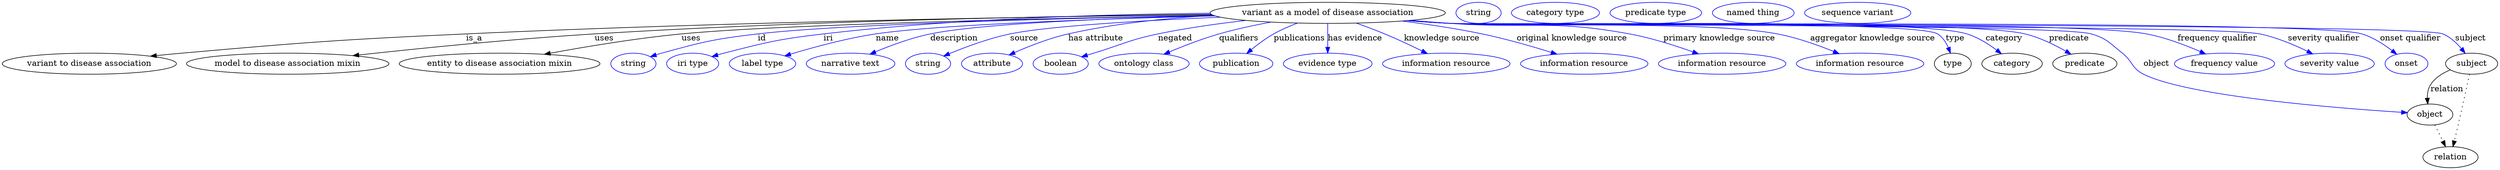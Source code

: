 digraph {
	graph [bb="0,0,4247.4,283"];
	node [label="\N"];
	"variant as a model of disease association"	[height=0.5,
		label="variant as a model of disease association",
		pos="2255.2,265",
		width=5.5606];
	"variant to disease association"	[height=0.5,
		pos="148.19,178",
		width=4.1163];
	"variant as a model of disease association" -> "variant to disease association"	[label=is_a,
		lp="804.19,221.5",
		pos="e,252.43,190.88 2057.5,262.04 1776,258.62 1243.4,249.82 790.19,229 574.36,219.08 520.41,214.97 305.19,196 291.45,194.79 277.05,193.4 \
262.78,191.94"];
	"model to disease association mixin"	[height=0.5,
		pos="486.19,178",
		width=4.7843];
	"variant as a model of disease association" -> "model to disease association mixin"	[label=uses,
		lp="1025.7,221.5",
		pos="e,597.22,191.8 2056.7,262.54 1810.7,259.77 1378.7,251.83 1009.2,229 871.16,220.47 713.19,204.51 607.31,192.91"];
	"entity to disease association mixin"	[height=0.5,
		pos="847.19,178",
		width=4.7482];
	"variant as a model of disease association" -> "entity to disease association mixin"	[label=uses,
		lp="1172.7,221.5",
		pos="e,923.34,194.13 2060.4,260.81 1792.9,255.91 1325.7,245.35 1156.2,229 1080.5,221.7 995.19,207.44 933.43,196.01"];
	id	[color=blue,
		height=0.5,
		label=string,
		pos="1074.2,178",
		width=1.0652];
	"variant as a model of disease association" -> id	[color=blue,
		label=id,
		lp="1293.2,221.5",
		pos="e,1103.2,190.01 2060.7,260.71 1821.9,256.02 1430.7,246.03 1286.2,229 1212.3,220.3 1193.9,215.79 1122.2,196 1119.1,195.14 1115.9,\
194.18 1112.7,193.17",
		style=solid];
	iri	[color=blue,
		height=0.5,
		label="iri type",
		pos="1175.2,178",
		width=1.2277];
	"variant as a model of disease association" -> iri	[color=blue,
		label=iri,
		lp="1405.2,221.5",
		pos="e,1208.1,190.21 2054.7,264.42 1880.4,262.73 1621.3,255.3 1397.2,229 1321.2,220.08 1302.3,215.05 1228.2,196 1224.8,195.13 1221.3,\
194.17 1217.8,193.16",
		style=solid];
	name	[color=blue,
		height=0.5,
		label="label type",
		pos="1294.2,178",
		width=1.5707];
	"variant as a model of disease association" -> name	[color=blue,
		label=name,
		lp="1506.2,221.5",
		pos="e,1332.3,191.46 2063.1,259.85 1872.3,254.89 1593.1,245.18 1486.2,229 1436.3,221.46 1380.7,206.19 1342.2,194.5",
		style=solid];
	description	[color=blue,
		height=0.5,
		label="narrative text",
		pos="1444.2,178",
		width=2.0943];
	"variant as a model of disease association" -> description	[color=blue,
		label=description,
		lp="1619.7,221.5",
		pos="e,1476.9,194.32 2061.4,260.47 1894.8,256.23 1667.9,247.28 1579.2,229 1547,222.37 1512.3,209.38 1486.2,198.3",
		style=solid];
	source	[color=blue,
		height=0.5,
		label=string,
		pos="1576.2,178",
		width=1.0652];
	"variant as a model of disease association" -> source	[color=blue,
		label=source,
		lp="1738.2,221.5",
		pos="e,1602.8,191.19 2072.2,257.68 1942.6,252.16 1780.3,242.83 1714.2,229 1678.5,221.55 1639.7,206.83 1612.3,195.28",
		style=solid];
	"has attribute"	[color=blue,
		height=0.5,
		label=attribute,
		pos="1684.2,178",
		width=1.4443];
	"variant as a model of disease association" -> "has attribute"	[color=blue,
		label="has attribute",
		lp="1860.2,221.5",
		pos="e,1713.1,193.03 2060.5,260.78 1982.8,256.34 1893,247.22 1813.2,229 1781.6,221.8 1747.5,208.32 1722.3,197.17",
		style=solid];
	negated	[color=blue,
		height=0.5,
		label=boolean,
		pos="1801.2,178",
		width=1.2999];
	"variant as a model of disease association" -> negated	[color=blue,
		label=negated,
		lp="1995.2,221.5",
		pos="e,1836.4,189.93 2116.2,252.04 2068.4,246.63 2014.7,239.13 1966.2,229 1916.2,218.56 1905,210.87 1856.2,196 1852.9,194.99 1849.5,193.95 \
1846,192.9",
		style=solid];
	qualifiers	[color=blue,
		height=0.5,
		label="ontology class",
		pos="1942.2,178",
		width=2.1304];
	"variant as a model of disease association" -> qualifiers	[color=blue,
		label=qualifiers,
		lp="2103.7,221.5",
		pos="e,1976.1,194.24 2158.4,249.18 2129.7,243.86 2098.5,237.12 2070.2,229 2041.3,220.71 2009.9,208.5 1985.5,198.21",
		style=solid];
	publications	[color=blue,
		height=0.5,
		label=publication,
		pos="2099.2,178",
		width=1.7332];
	"variant as a model of disease association" -> publications	[color=blue,
		label=publications,
		lp="2207.2,221.5",
		pos="e,2117.2,195.45 2203.8,247.56 2190.2,242.39 2175.8,236.13 2163.2,229 2149.7,221.42 2136.1,211.19 2124.9,201.95",
		style=solid];
	"has evidence"	[color=blue,
		height=0.5,
		label="evidence type",
		pos="2255.2,178",
		width=2.0943];
	"variant as a model of disease association" -> "has evidence"	[color=blue,
		label="has evidence",
		lp="2301.7,221.5",
		pos="e,2255.2,196.18 2255.2,246.8 2255.2,235.16 2255.2,219.55 2255.2,206.24",
		style=solid];
	"knowledge source"	[color=blue,
		height=0.5,
		label="information resource",
		pos="2457.2,178",
		width=3.015];
	"variant as a model of disease association" -> "knowledge source"	[color=blue,
		label="knowledge source",
		lp="2449.7,221.5",
		pos="e,2424.9,195.37 2303.9,247.48 2319.5,241.92 2336.7,235.48 2352.2,229 2373.5,220.11 2396.7,209.19 2415.9,199.83",
		style=solid];
	"original knowledge source"	[color=blue,
		height=0.5,
		label="information resource",
		pos="2692.2,178",
		width=3.015];
	"variant as a model of disease association" -> "original knowledge source"	[color=blue,
		label="original knowledge source",
		lp="2671.2,221.5",
		pos="e,2645.8,194.37 2381.6,251.01 2425.1,245.53 2474,238.24 2518.2,229 2558.1,220.66 2602.2,207.94 2636.1,197.41",
		style=solid];
	"primary knowledge source"	[color=blue,
		height=0.5,
		label="information resource",
		pos="2927.2,178",
		width=3.015];
	"variant as a model of disease association" -> "primary knowledge source"	[color=blue,
		label="primary knowledge source",
		lp="2922.2,221.5",
		pos="e,2887,194.77 2396.1,252.17 2419.2,250.36 2442.8,248.57 2465.2,247 2600.2,237.54 2636.1,253.61 2769.2,229 2806.2,222.16 2846.7,209.25 \
2877.4,198.26",
		style=solid];
	"aggregator knowledge source"	[color=blue,
		height=0.5,
		label="information resource",
		pos="3162.2,178",
		width=3.015];
	"variant as a model of disease association" -> "aggregator knowledge source"	[color=blue,
		label="aggregator knowledge source",
		lp="3183.7,221.5",
		pos="e,3126.5,195.11 2392.7,251.91 2416.8,250.06 2441.7,248.33 2465.2,247 2588.6,240.01 2899.7,251.93 3021.2,229 3054.3,222.75 3090,210 \
3117.3,198.94",
		style=solid];
	type	[height=0.5,
		pos="3320.2,178",
		width=0.86659];
	"variant as a model of disease association" -> type	[color=blue,
		label=type,
		lp="3324.2,221.5",
		pos="e,3316.2,196.04 2391.5,251.79 2416,249.93 2441.4,248.22 2465.2,247 2511.2,244.64 3255.1,253.33 3294.2,229 3302.7,223.69 3308.6,214.58 \
3312.6,205.58",
		style=solid];
	category	[height=0.5,
		pos="3421.2,178",
		width=1.4263];
	"variant as a model of disease association" -> category	[color=blue,
		label=category,
		lp="3407.7,221.5",
		pos="e,3403.1,194.97 2391.2,251.78 2415.8,249.92 2441.3,248.21 2465.2,247 2562.7,242.06 3250.8,257.7 3344.2,229 3362.6,223.34 3380.8,\
211.87 3394.9,201.35",
		style=solid];
	predicate	[height=0.5,
		pos="3545.2,178",
		width=1.5165];
	"variant as a model of disease association" -> predicate	[color=blue,
		label=predicate,
		lp="3518.2,221.5",
		pos="e,3521.6,194.29 2390.9,251.76 2415.6,249.89 2441.2,248.19 2465.2,247 2573.7,241.61 3337.5,254.53 3443.2,229 3467.8,223.04 3493.5,\
210.45 3512.9,199.39",
		style=solid];
	object	[height=0.5,
		pos="4132.2,91",
		width=1.0832];
	"variant as a model of disease association" -> object	[color=blue,
		label=object,
		lp="3667.2,178",
		pos="e,4093.5,94.237 2390.7,251.75 2415.4,249.87 2441.1,248.17 2465.2,247 2525.7,244.05 3498,246.14 3556.2,229 3582.8,221.15 3587.5,213.26 \
3609.2,196 3626.9,181.93 3624.9,170.09 3645.2,160 3721.5,121.97 3975.5,101.88 4083.2,94.891",
		style=solid];
	"frequency qualifier"	[color=blue,
		height=0.5,
		label="frequency value",
		pos="3783.2,178",
		width=2.3651];
	"variant as a model of disease association" -> "frequency qualifier"	[color=blue,
		label="frequency qualifier",
		lp="3771.2,221.5",
		pos="e,3751,194.68 2390.7,251.72 2415.4,249.85 2441.1,248.16 2465.2,247 2596.7,240.68 3520.8,253.53 3650.2,229 3681.9,222.99 3715.9,210.07 \
3741.6,198.87",
		style=solid];
	"severity qualifier"	[color=blue,
		height=0.5,
		label="severity value",
		pos="3962.2,178",
		width=2.1123];
	"variant as a model of disease association" -> "severity qualifier"	[color=blue,
		label="severity qualifier",
		lp="3952.2,221.5",
		pos="e,3933.4,194.82 2390.4,251.7 2415.2,249.82 2441,248.14 2465.2,247 2541.7,243.41 3768.2,244.62 3843.2,229 3871.5,223.09 3901.6,210.41 \
3924.4,199.3",
		style=solid];
	"onset qualifier"	[color=blue,
		height=0.5,
		label=onset,
		pos="4092.2,178",
		width=1.011];
	"variant as a model of disease association" -> "onset qualifier"	[color=blue,
		label="onset qualifier",
		lp="4099.7,221.5",
		pos="e,4075.5,194.29 2390.1,251.69 2415,249.81 2440.9,248.12 2465.2,247 2551.3,243.02 3934.8,254.47 4017.2,229 4035.6,223.3 4053.7,211.48 \
4067.5,200.76",
		style=solid];
	subject	[height=0.5,
		pos="4203.2,178",
		width=1.2277];
	"variant as a model of disease association" -> subject	[color=blue,
		label=subject,
		lp="4202.2,221.5",
		pos="e,4192.4,195.88 2390.1,251.67 2415,249.79 2440.9,248.11 2465.2,247 2512.1,244.85 4112.1,247.64 4155.2,229 4167.4,223.7 4178.1,213.6 \
4186.2,203.86",
		style=solid];
	association_type	[color=blue,
		height=0.5,
		label=string,
		pos="2512.2,265",
		width=1.0652];
	association_category	[color=blue,
		height=0.5,
		label="category type",
		pos="2643.2,265",
		width=2.0762];
	"variant to disease association_predicate"	[color=blue,
		height=0.5,
		label="predicate type",
		pos="2814.2,265",
		width=2.1665];
	relation	[height=0.5,
		pos="4167.2,18",
		width=1.2999];
	object -> relation	[pos="e,4158.7,36.198 4140.5,73.174 4144.6,64.896 4149.6,54.723 4154.2,45.438",
		style=dotted];
	"variant to disease association_object"	[color=blue,
		height=0.5,
		label="named thing",
		pos="2980.2,265",
		width=1.9318];
	subject -> object	[label=relation,
		lp="4161.2,134.5",
		pos="e,4128.4,109.01 4166.8,167.42 4154,162.12 4140.8,154.06 4133.2,142 4128.9,135.26 4127.6,126.93 4127.6,119.01"];
	subject -> relation	[pos="e,4171.4,36.005 4199.5,160.05 4195.1,139.44 4187.3,103.63 4180.2,73 4178.2,64.183 4175.9,54.574 4173.8,45.938",
		style=dotted];
	"variant as a model of disease association_subject"	[color=blue,
		height=0.5,
		label="sequence variant",
		pos="3158.2,265",
		width=2.5095];
}
